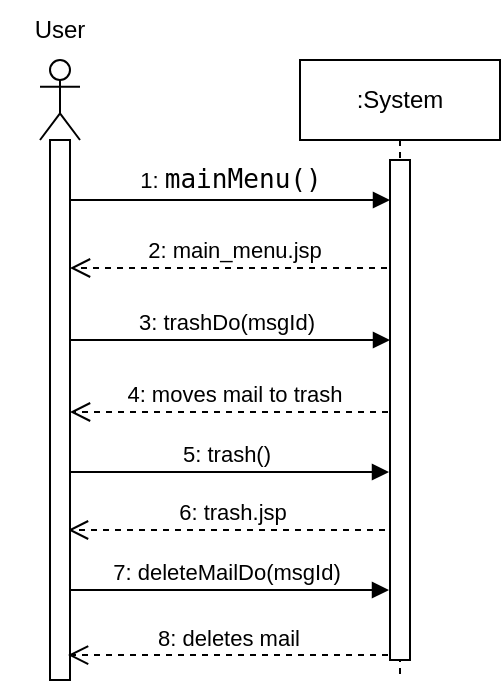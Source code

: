 <mxfile version="24.4.0" type="device">
  <diagram name="페이지-1" id="hKb_oDDfv6RiXR2AsoDt">
    <mxGraphModel dx="437" dy="478" grid="1" gridSize="10" guides="1" tooltips="1" connect="1" arrows="1" fold="1" page="1" pageScale="1" pageWidth="827" pageHeight="1169" math="0" shadow="0">
      <root>
        <mxCell id="0" />
        <mxCell id="1" parent="0" />
        <mxCell id="S8HFpGUDUiRMA5G_zweh-27" value="7: deleteMailDo(msgId)" style="html=1;verticalAlign=bottom;endArrow=block;curved=0;rounded=0;" parent="1" edge="1">
          <mxGeometry x="0.002" width="80" relative="1" as="geometry">
            <mxPoint x="582" y="545" as="sourcePoint" />
            <mxPoint x="744.5" y="545" as="targetPoint" />
            <mxPoint as="offset" />
          </mxGeometry>
        </mxCell>
        <mxCell id="S8HFpGUDUiRMA5G_zweh-28" value="6: trash.jsp" style="html=1;verticalAlign=bottom;endArrow=open;dashed=1;endSize=8;curved=0;rounded=0;" parent="1" edge="1">
          <mxGeometry x="0.002" relative="1" as="geometry">
            <mxPoint x="748.5" y="515" as="sourcePoint" />
            <mxPoint x="584" y="515" as="targetPoint" />
            <mxPoint as="offset" />
          </mxGeometry>
        </mxCell>
        <mxCell id="S8HFpGUDUiRMA5G_zweh-29" value="5: trash()" style="html=1;verticalAlign=bottom;endArrow=block;curved=0;rounded=0;" parent="1" edge="1">
          <mxGeometry width="80" relative="1" as="geometry">
            <mxPoint x="581" y="486" as="sourcePoint" />
            <mxPoint x="744.5" y="486" as="targetPoint" />
          </mxGeometry>
        </mxCell>
        <mxCell id="S8HFpGUDUiRMA5G_zweh-30" value="4: moves mail to trash" style="html=1;verticalAlign=bottom;endArrow=open;dashed=1;endSize=8;curved=0;rounded=0;" parent="1" edge="1">
          <mxGeometry x="0.004" relative="1" as="geometry">
            <mxPoint x="750" y="456" as="sourcePoint" />
            <mxPoint x="585" y="456" as="targetPoint" />
            <mxPoint as="offset" />
          </mxGeometry>
        </mxCell>
        <mxCell id="S8HFpGUDUiRMA5G_zweh-31" value="3: trashDo(msgId)" style="html=1;verticalAlign=bottom;endArrow=block;curved=0;rounded=0;" parent="1" edge="1">
          <mxGeometry x="-0.001" width="80" relative="1" as="geometry">
            <mxPoint x="580" y="420" as="sourcePoint" />
            <mxPoint x="745" y="420" as="targetPoint" />
            <mxPoint as="offset" />
          </mxGeometry>
        </mxCell>
        <mxCell id="S8HFpGUDUiRMA5G_zweh-32" value="" style="shape=umlLifeline;perimeter=lifelinePerimeter;whiteSpace=wrap;html=1;container=1;dropTarget=0;collapsible=0;recursiveResize=0;outlineConnect=0;portConstraint=eastwest;newEdgeStyle={&quot;curved&quot;:0,&quot;rounded&quot;:0};participant=umlActor;" parent="1" vertex="1">
          <mxGeometry x="570" y="280" width="20" height="310" as="geometry" />
        </mxCell>
        <mxCell id="S8HFpGUDUiRMA5G_zweh-33" value="" style="html=1;points=[[0,0,0,0,5],[0,1,0,0,-5],[1,0,0,0,5],[1,1,0,0,-5]];perimeter=orthogonalPerimeter;outlineConnect=0;targetShapes=umlLifeline;portConstraint=eastwest;newEdgeStyle={&quot;curved&quot;:0,&quot;rounded&quot;:0};" parent="S8HFpGUDUiRMA5G_zweh-32" vertex="1">
          <mxGeometry x="5" y="40" width="10" height="270" as="geometry" />
        </mxCell>
        <mxCell id="S8HFpGUDUiRMA5G_zweh-34" value="User" style="text;html=1;align=center;verticalAlign=middle;whiteSpace=wrap;rounded=0;" parent="1" vertex="1">
          <mxGeometry x="550" y="250" width="60" height="30" as="geometry" />
        </mxCell>
        <mxCell id="S8HFpGUDUiRMA5G_zweh-35" value="&lt;span style=&quot;background-color: rgb(255, 255, 255);&quot;&gt;1:&amp;nbsp;&lt;span style=&quot;font-family: &amp;quot;JetBrains Mono&amp;quot;, monospace; font-size: 9.8pt;&quot;&gt;mainMenu()&lt;/span&gt;&lt;/span&gt;" style="html=1;verticalAlign=bottom;endArrow=block;curved=0;rounded=0;" parent="1" source="S8HFpGUDUiRMA5G_zweh-33" target="S8HFpGUDUiRMA5G_zweh-38" edge="1">
          <mxGeometry width="80" relative="1" as="geometry">
            <mxPoint x="590" y="340" as="sourcePoint" />
            <mxPoint x="690" y="340" as="targetPoint" />
            <Array as="points">
              <mxPoint x="670" y="350" />
            </Array>
            <mxPoint as="offset" />
          </mxGeometry>
        </mxCell>
        <mxCell id="S8HFpGUDUiRMA5G_zweh-36" value="2: main_menu.jsp" style="html=1;verticalAlign=bottom;endArrow=open;dashed=1;endSize=8;curved=0;rounded=0;" parent="1" edge="1">
          <mxGeometry x="0.002" relative="1" as="geometry">
            <mxPoint x="749.5" y="384" as="sourcePoint" />
            <mxPoint x="585" y="384" as="targetPoint" />
            <mxPoint as="offset" />
          </mxGeometry>
        </mxCell>
        <mxCell id="S8HFpGUDUiRMA5G_zweh-37" value=":System" style="shape=umlLifeline;perimeter=lifelinePerimeter;whiteSpace=wrap;html=1;container=1;dropTarget=0;collapsible=0;recursiveResize=0;outlineConnect=0;portConstraint=eastwest;newEdgeStyle={&quot;edgeStyle&quot;:&quot;elbowEdgeStyle&quot;,&quot;elbow&quot;:&quot;vertical&quot;,&quot;curved&quot;:0,&quot;rounded&quot;:0};" parent="1" vertex="1">
          <mxGeometry x="700" y="280" width="100" height="310" as="geometry" />
        </mxCell>
        <mxCell id="S8HFpGUDUiRMA5G_zweh-38" value="" style="html=1;points=[[0,0,0,0,5],[0,1,0,0,-5],[1,0,0,0,5],[1,1,0,0,-5]];perimeter=orthogonalPerimeter;outlineConnect=0;targetShapes=umlLifeline;portConstraint=eastwest;newEdgeStyle={&quot;curved&quot;:0,&quot;rounded&quot;:0};" parent="S8HFpGUDUiRMA5G_zweh-37" vertex="1">
          <mxGeometry x="45" y="50" width="10" height="250" as="geometry" />
        </mxCell>
        <mxCell id="S8HFpGUDUiRMA5G_zweh-39" value="8: deletes mail" style="html=1;verticalAlign=bottom;endArrow=open;dashed=1;endSize=8;curved=0;rounded=0;" parent="1" edge="1">
          <mxGeometry x="0.0" relative="1" as="geometry">
            <mxPoint x="744" y="577.52" as="sourcePoint" />
            <mxPoint x="584.024" y="577.52" as="targetPoint" />
            <mxPoint as="offset" />
          </mxGeometry>
        </mxCell>
      </root>
    </mxGraphModel>
  </diagram>
</mxfile>
